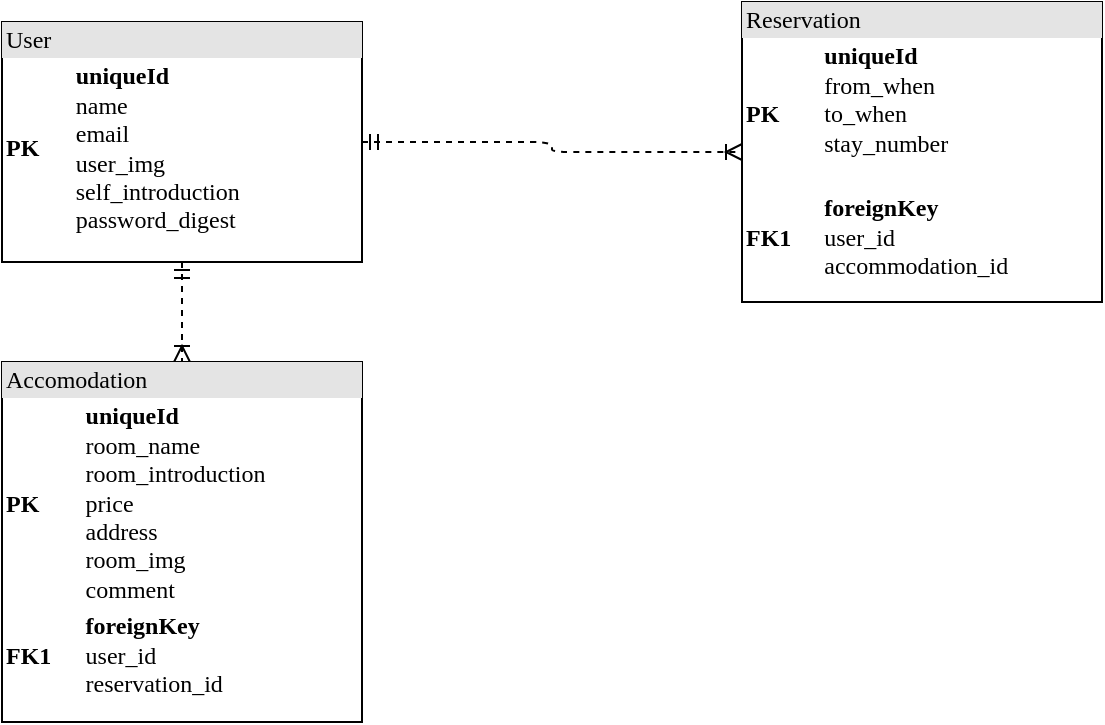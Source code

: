 <mxfile>
    <diagram id="ELrzTT6HDcrv20utu1ar" name="ページ1">
        <mxGraphModel dx="832" dy="155" grid="1" gridSize="10" guides="1" tooltips="1" connect="1" arrows="1" fold="1" page="1" pageScale="1" pageWidth="827" pageHeight="1169" math="0" shadow="0">
            <root>
                <mxCell id="0"/>
                <mxCell id="1" parent="0"/>
                <mxCell id="2" style="edgeStyle=orthogonalEdgeStyle;html=1;entryX=0.5;entryY=0;dashed=1;labelBackgroundColor=none;startArrow=ERmandOne;endArrow=ERoneToMany;fontFamily=Verdana;fontSize=12;align=left;" edge="1" parent="1" source="4" target="5">
                    <mxGeometry relative="1" as="geometry"/>
                </mxCell>
                <mxCell id="3" style="edgeStyle=orthogonalEdgeStyle;html=1;dashed=1;labelBackgroundColor=none;startArrow=ERmandOne;endArrow=ERoneToMany;fontFamily=Verdana;fontSize=12;align=left;" edge="1" parent="1" source="4" target="6">
                    <mxGeometry relative="1" as="geometry"/>
                </mxCell>
                <mxCell id="4" value="&lt;div style=&quot;box-sizing: border-box ; width: 100% ; background: #e4e4e4 ; padding: 2px&quot;&gt;User&lt;/div&gt;&lt;table style=&quot;width: 100% ; font-size: 1em&quot; cellpadding=&quot;2&quot; cellspacing=&quot;0&quot;&gt;&lt;tbody&gt;&lt;tr&gt;&lt;td&gt;&lt;b&gt;PK&lt;/b&gt;&lt;/td&gt;&lt;td&gt;&lt;b&gt;uniqueId&lt;/b&gt;&lt;br&gt;name&lt;br&gt;email&lt;br&gt;user_img&lt;br&gt;self_introduction&lt;br&gt;password_digest&lt;/td&gt;&lt;/tr&gt;&lt;tr&gt;&lt;td&gt;&lt;br&gt;&lt;br&gt;&lt;/td&gt;&lt;td&gt;&lt;br&gt;&lt;/td&gt;&lt;/tr&gt;&lt;tr&gt;&lt;td&gt;&lt;/td&gt;&lt;td&gt;&lt;br&gt;&lt;/td&gt;&lt;/tr&gt;&lt;/tbody&gt;&lt;/table&gt;" style="verticalAlign=top;align=left;overflow=fill;html=1;rounded=0;shadow=0;comic=0;labelBackgroundColor=none;strokeWidth=1;fontFamily=Verdana;fontSize=12" vertex="1" parent="1">
                    <mxGeometry x="139" y="40" width="180" height="120" as="geometry"/>
                </mxCell>
                <mxCell id="5" value="&lt;div style=&quot;box-sizing: border-box ; width: 100% ; background: #e4e4e4 ; padding: 2px&quot;&gt;Accomodation&lt;/div&gt;&lt;table style=&quot;width: 100% ; font-size: 1em&quot; cellpadding=&quot;2&quot; cellspacing=&quot;0&quot;&gt;&lt;tbody&gt;&lt;tr&gt;&lt;td&gt;&lt;b&gt;PK&lt;/b&gt;&lt;/td&gt;&lt;td&gt;&lt;b&gt;uniqueId&lt;/b&gt;&lt;br&gt;room_name&lt;br&gt;room_introduction&lt;br&gt;price&lt;br&gt;address&lt;br&gt;room_img&lt;br&gt;comment&lt;/td&gt;&lt;/tr&gt;&lt;tr&gt;&lt;td&gt;&lt;b&gt;FK1&lt;/b&gt;&lt;/td&gt;&lt;td&gt;&lt;b&gt;foreignKey&lt;/b&gt;&lt;br&gt;user_id&lt;br&gt;reservation_id&lt;br&gt;&lt;/td&gt;&lt;/tr&gt;&lt;tr&gt;&lt;td&gt;&lt;/td&gt;&lt;td&gt;&lt;br&gt;&lt;/td&gt;&lt;/tr&gt;&lt;/tbody&gt;&lt;/table&gt;" style="verticalAlign=top;align=left;overflow=fill;html=1;rounded=0;shadow=0;comic=0;labelBackgroundColor=none;strokeWidth=1;fontFamily=Verdana;fontSize=12" vertex="1" parent="1">
                    <mxGeometry x="139" y="210" width="180" height="180" as="geometry"/>
                </mxCell>
                <mxCell id="6" value="&lt;div style=&quot;box-sizing:border-box;width:100%;background:#e4e4e4;padding:2px;&quot;&gt;Reservation&lt;/div&gt;&lt;table style=&quot;width:100%;font-size:1em;&quot; cellpadding=&quot;2&quot; cellspacing=&quot;0&quot;&gt;&lt;tbody&gt;&lt;tr&gt;&lt;td&gt;&lt;b&gt;PK&lt;/b&gt;&lt;/td&gt;&lt;td&gt;&lt;b&gt;uniqueId&lt;/b&gt;&lt;br&gt;from_when&lt;br&gt;to_when&lt;br&gt;stay_number&lt;br&gt;&lt;br&gt;&lt;/td&gt;&lt;/tr&gt;&lt;tr&gt;&lt;td&gt;&lt;b&gt;FK1&lt;/b&gt;&lt;/td&gt;&lt;td&gt;&lt;b&gt;foreignKey&lt;/b&gt;&lt;br&gt;user_id&lt;br&gt;accommodation_id&lt;/td&gt;&lt;/tr&gt;&lt;tr&gt;&lt;td&gt;&lt;/td&gt;&lt;td&gt;&lt;br&gt;&lt;/td&gt;&lt;/tr&gt;&lt;/tbody&gt;&lt;/table&gt;" style="verticalAlign=top;align=left;overflow=fill;html=1;rounded=0;shadow=0;comic=0;labelBackgroundColor=none;strokeWidth=1;fontFamily=Verdana;fontSize=12" vertex="1" parent="1">
                    <mxGeometry x="509" y="30" width="180" height="150" as="geometry"/>
                </mxCell>
            </root>
        </mxGraphModel>
    </diagram>
</mxfile>